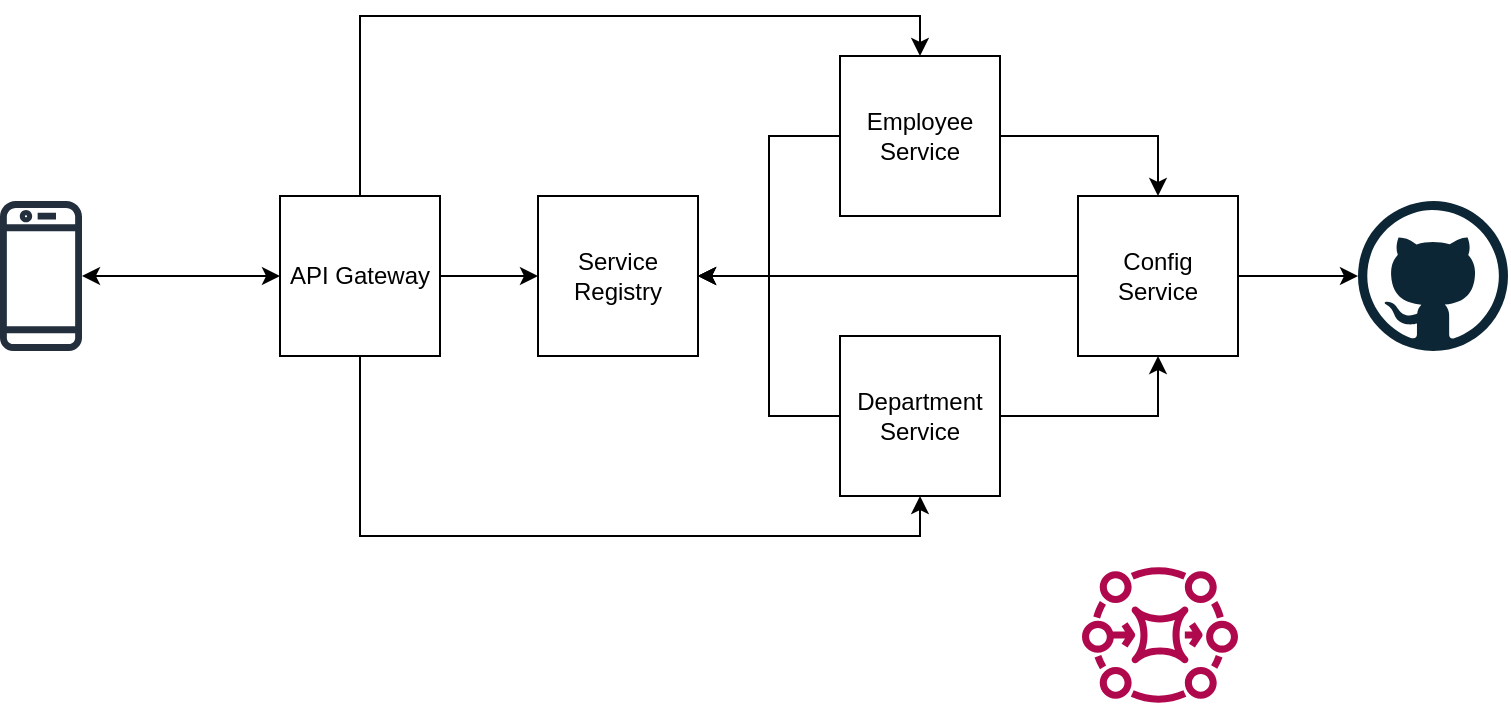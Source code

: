 <mxfile version="21.6.6" type="github">
  <diagram name="Página-1" id="fT7kqpHaqLvqwdR77mZW">
    <mxGraphModel dx="1050" dy="574" grid="1" gridSize="10" guides="1" tooltips="1" connect="1" arrows="1" fold="1" page="1" pageScale="1" pageWidth="1100" pageHeight="850" math="0" shadow="0">
      <root>
        <mxCell id="0" />
        <mxCell id="1" parent="0" />
        <mxCell id="nYcZPU6dLvFUWrbdFQ7N-9" style="edgeStyle=orthogonalEdgeStyle;rounded=0;orthogonalLoop=1;jettySize=auto;html=1;entryX=0;entryY=0.5;entryDx=0;entryDy=0;" edge="1" parent="1" source="nYcZPU6dLvFUWrbdFQ7N-1" target="nYcZPU6dLvFUWrbdFQ7N-2">
          <mxGeometry relative="1" as="geometry" />
        </mxCell>
        <mxCell id="nYcZPU6dLvFUWrbdFQ7N-14" style="edgeStyle=orthogonalEdgeStyle;rounded=0;orthogonalLoop=1;jettySize=auto;html=1;entryX=0.5;entryY=0;entryDx=0;entryDy=0;exitX=0.5;exitY=0;exitDx=0;exitDy=0;" edge="1" parent="1" source="nYcZPU6dLvFUWrbdFQ7N-1" target="nYcZPU6dLvFUWrbdFQ7N-3">
          <mxGeometry relative="1" as="geometry">
            <Array as="points">
              <mxPoint x="380" y="180" />
              <mxPoint x="660" y="180" />
            </Array>
          </mxGeometry>
        </mxCell>
        <mxCell id="nYcZPU6dLvFUWrbdFQ7N-15" style="edgeStyle=orthogonalEdgeStyle;rounded=0;orthogonalLoop=1;jettySize=auto;html=1;entryX=0.5;entryY=1;entryDx=0;entryDy=0;" edge="1" parent="1" source="nYcZPU6dLvFUWrbdFQ7N-1" target="nYcZPU6dLvFUWrbdFQ7N-4">
          <mxGeometry relative="1" as="geometry">
            <Array as="points">
              <mxPoint x="380" y="440" />
              <mxPoint x="660" y="440" />
            </Array>
          </mxGeometry>
        </mxCell>
        <mxCell id="nYcZPU6dLvFUWrbdFQ7N-1" value="API Gateway" style="whiteSpace=wrap;html=1;aspect=fixed;" vertex="1" parent="1">
          <mxGeometry x="340" y="270" width="80" height="80" as="geometry" />
        </mxCell>
        <mxCell id="nYcZPU6dLvFUWrbdFQ7N-2" value="Service Registry" style="whiteSpace=wrap;html=1;aspect=fixed;" vertex="1" parent="1">
          <mxGeometry x="469" y="270" width="80" height="80" as="geometry" />
        </mxCell>
        <mxCell id="nYcZPU6dLvFUWrbdFQ7N-7" style="edgeStyle=orthogonalEdgeStyle;rounded=0;orthogonalLoop=1;jettySize=auto;html=1;entryX=1;entryY=0.5;entryDx=0;entryDy=0;" edge="1" parent="1" source="nYcZPU6dLvFUWrbdFQ7N-3" target="nYcZPU6dLvFUWrbdFQ7N-2">
          <mxGeometry relative="1" as="geometry" />
        </mxCell>
        <mxCell id="nYcZPU6dLvFUWrbdFQ7N-17" style="edgeStyle=orthogonalEdgeStyle;rounded=0;orthogonalLoop=1;jettySize=auto;html=1;entryX=0.5;entryY=0;entryDx=0;entryDy=0;" edge="1" parent="1" source="nYcZPU6dLvFUWrbdFQ7N-3" target="nYcZPU6dLvFUWrbdFQ7N-16">
          <mxGeometry relative="1" as="geometry" />
        </mxCell>
        <mxCell id="nYcZPU6dLvFUWrbdFQ7N-3" value="Employee Service" style="whiteSpace=wrap;html=1;aspect=fixed;" vertex="1" parent="1">
          <mxGeometry x="620" y="200" width="80" height="80" as="geometry" />
        </mxCell>
        <mxCell id="nYcZPU6dLvFUWrbdFQ7N-8" style="edgeStyle=orthogonalEdgeStyle;rounded=0;orthogonalLoop=1;jettySize=auto;html=1;entryX=1;entryY=0.5;entryDx=0;entryDy=0;" edge="1" parent="1" source="nYcZPU6dLvFUWrbdFQ7N-4" target="nYcZPU6dLvFUWrbdFQ7N-2">
          <mxGeometry relative="1" as="geometry" />
        </mxCell>
        <mxCell id="nYcZPU6dLvFUWrbdFQ7N-18" style="edgeStyle=orthogonalEdgeStyle;rounded=0;orthogonalLoop=1;jettySize=auto;html=1;entryX=0.5;entryY=1;entryDx=0;entryDy=0;" edge="1" parent="1" source="nYcZPU6dLvFUWrbdFQ7N-4" target="nYcZPU6dLvFUWrbdFQ7N-16">
          <mxGeometry relative="1" as="geometry" />
        </mxCell>
        <mxCell id="nYcZPU6dLvFUWrbdFQ7N-4" value="Department Service" style="whiteSpace=wrap;html=1;aspect=fixed;" vertex="1" parent="1">
          <mxGeometry x="620" y="340" width="80" height="80" as="geometry" />
        </mxCell>
        <mxCell id="nYcZPU6dLvFUWrbdFQ7N-12" style="edgeStyle=orthogonalEdgeStyle;rounded=0;orthogonalLoop=1;jettySize=auto;html=1;startArrow=classic;startFill=1;" edge="1" parent="1" source="nYcZPU6dLvFUWrbdFQ7N-10" target="nYcZPU6dLvFUWrbdFQ7N-1">
          <mxGeometry relative="1" as="geometry" />
        </mxCell>
        <mxCell id="nYcZPU6dLvFUWrbdFQ7N-10" value="" style="sketch=0;outlineConnect=0;fontColor=#232F3E;gradientColor=none;fillColor=#232F3D;strokeColor=none;dashed=0;verticalLabelPosition=bottom;verticalAlign=top;align=center;html=1;fontSize=12;fontStyle=0;aspect=fixed;pointerEvents=1;shape=mxgraph.aws4.mobile_client;" vertex="1" parent="1">
          <mxGeometry x="200" y="271" width="41" height="78" as="geometry" />
        </mxCell>
        <mxCell id="nYcZPU6dLvFUWrbdFQ7N-20" style="edgeStyle=orthogonalEdgeStyle;rounded=0;orthogonalLoop=1;jettySize=auto;html=1;" edge="1" parent="1" source="nYcZPU6dLvFUWrbdFQ7N-16" target="nYcZPU6dLvFUWrbdFQ7N-19">
          <mxGeometry relative="1" as="geometry" />
        </mxCell>
        <mxCell id="nYcZPU6dLvFUWrbdFQ7N-21" style="edgeStyle=orthogonalEdgeStyle;rounded=0;orthogonalLoop=1;jettySize=auto;html=1;" edge="1" parent="1" source="nYcZPU6dLvFUWrbdFQ7N-16" target="nYcZPU6dLvFUWrbdFQ7N-2">
          <mxGeometry relative="1" as="geometry" />
        </mxCell>
        <mxCell id="nYcZPU6dLvFUWrbdFQ7N-16" value="Config Service" style="whiteSpace=wrap;html=1;aspect=fixed;" vertex="1" parent="1">
          <mxGeometry x="739" y="270" width="80" height="80" as="geometry" />
        </mxCell>
        <mxCell id="nYcZPU6dLvFUWrbdFQ7N-19" value="" style="dashed=0;outlineConnect=0;html=1;align=center;labelPosition=center;verticalLabelPosition=bottom;verticalAlign=top;shape=mxgraph.weblogos.github" vertex="1" parent="1">
          <mxGeometry x="879" y="272.5" width="75" height="75" as="geometry" />
        </mxCell>
        <mxCell id="nYcZPU6dLvFUWrbdFQ7N-35" value="" style="sketch=0;outlineConnect=0;fontColor=#232F3E;gradientColor=none;fillColor=#B0084D;strokeColor=none;dashed=0;verticalLabelPosition=bottom;verticalAlign=top;align=center;html=1;fontSize=12;fontStyle=0;aspect=fixed;pointerEvents=1;shape=mxgraph.aws4.mq_broker;" vertex="1" parent="1">
          <mxGeometry x="741" y="450" width="78" height="78" as="geometry" />
        </mxCell>
      </root>
    </mxGraphModel>
  </diagram>
</mxfile>
